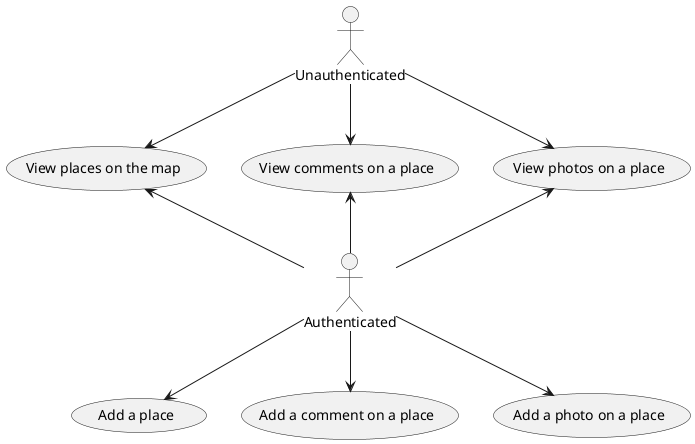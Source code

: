 @startuml "Use Cases"

actor Unauthenticated

Unauthenticated --> (View photos on a place)
Unauthenticated --> (View comments on a place)
Unauthenticated --> (View places on the map)

actor Authenticated

Authenticated -up-> (View photos on a place)
Authenticated -up-> (View comments on a place)
Authenticated -up-> (View places on the map)

Authenticated --> (Add a place)
Authenticated --> (Add a comment on a place)
Authenticated --> (Add a photo on a place)

@enduml